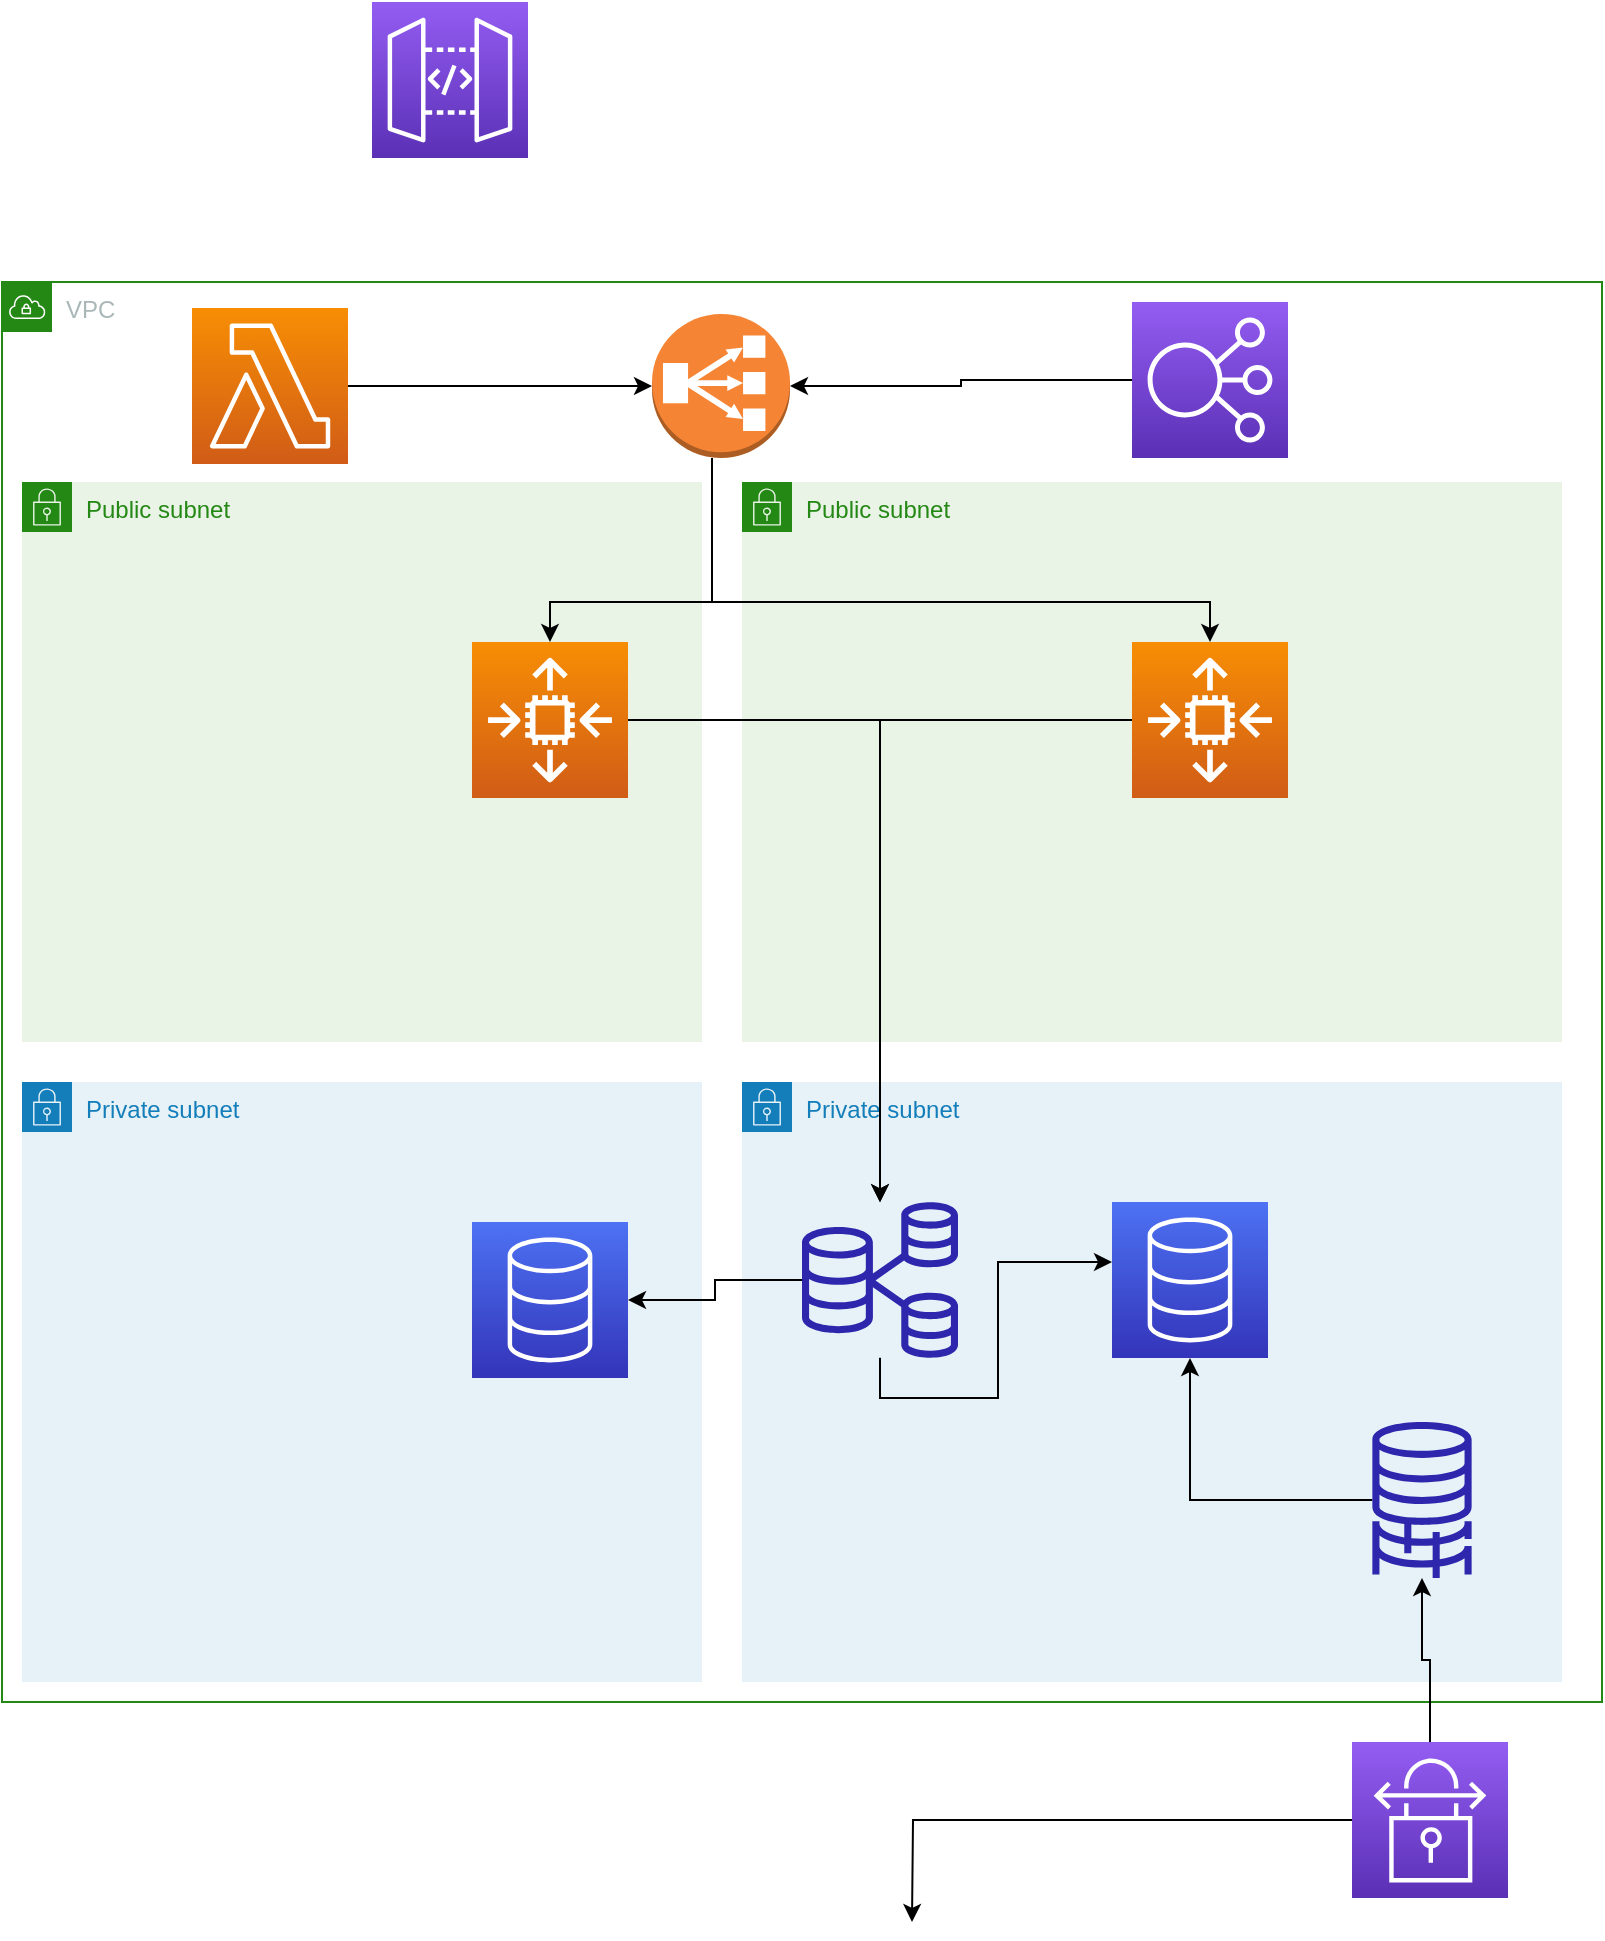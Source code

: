 <mxfile version="20.4.0" type="github">
  <diagram id="mm-pI6zw8X0sC24JoM1l" name="Page-1">
    <mxGraphModel dx="820" dy="754" grid="1" gridSize="10" guides="1" tooltips="1" connect="1" arrows="1" fold="1" page="1" pageScale="1" pageWidth="850" pageHeight="1100" math="0" shadow="0">
      <root>
        <mxCell id="0" />
        <mxCell id="1" parent="0" />
        <mxCell id="IkjoUqAJZvpdG5Uk00sF-1" value="VPC" style="points=[[0,0],[0.25,0],[0.5,0],[0.75,0],[1,0],[1,0.25],[1,0.5],[1,0.75],[1,1],[0.75,1],[0.5,1],[0.25,1],[0,1],[0,0.75],[0,0.5],[0,0.25]];outlineConnect=0;gradientColor=none;html=1;whiteSpace=wrap;fontSize=12;fontStyle=0;container=1;pointerEvents=0;collapsible=0;recursiveResize=0;shape=mxgraph.aws4.group;grIcon=mxgraph.aws4.group_vpc;strokeColor=#248814;fillColor=none;verticalAlign=top;align=left;spacingLeft=30;fontColor=#AAB7B8;dashed=0;" vertex="1" parent="1">
          <mxGeometry x="25" y="220" width="800" height="710" as="geometry" />
        </mxCell>
        <mxCell id="IkjoUqAJZvpdG5Uk00sF-3" value="Public subnet" style="points=[[0,0],[0.25,0],[0.5,0],[0.75,0],[1,0],[1,0.25],[1,0.5],[1,0.75],[1,1],[0.75,1],[0.5,1],[0.25,1],[0,1],[0,0.75],[0,0.5],[0,0.25]];outlineConnect=0;gradientColor=none;html=1;whiteSpace=wrap;fontSize=12;fontStyle=0;container=1;pointerEvents=0;collapsible=0;recursiveResize=0;shape=mxgraph.aws4.group;grIcon=mxgraph.aws4.group_security_group;grStroke=0;strokeColor=#248814;fillColor=#E9F3E6;verticalAlign=top;align=left;spacingLeft=30;fontColor=#248814;dashed=0;" vertex="1" parent="IkjoUqAJZvpdG5Uk00sF-1">
          <mxGeometry x="10" y="100" width="340" height="280" as="geometry" />
        </mxCell>
        <mxCell id="IkjoUqAJZvpdG5Uk00sF-14" value="" style="sketch=0;points=[[0,0,0],[0.25,0,0],[0.5,0,0],[0.75,0,0],[1,0,0],[0,1,0],[0.25,1,0],[0.5,1,0],[0.75,1,0],[1,1,0],[0,0.25,0],[0,0.5,0],[0,0.75,0],[1,0.25,0],[1,0.5,0],[1,0.75,0]];outlineConnect=0;fontColor=#232F3E;gradientColor=#F78E04;gradientDirection=north;fillColor=#D05C17;strokeColor=#ffffff;dashed=0;verticalLabelPosition=bottom;verticalAlign=top;align=center;html=1;fontSize=12;fontStyle=0;aspect=fixed;shape=mxgraph.aws4.resourceIcon;resIcon=mxgraph.aws4.auto_scaling2;" vertex="1" parent="IkjoUqAJZvpdG5Uk00sF-3">
          <mxGeometry x="225" y="80" width="78" height="78" as="geometry" />
        </mxCell>
        <mxCell id="IkjoUqAJZvpdG5Uk00sF-4" value="Public subnet" style="points=[[0,0],[0.25,0],[0.5,0],[0.75,0],[1,0],[1,0.25],[1,0.5],[1,0.75],[1,1],[0.75,1],[0.5,1],[0.25,1],[0,1],[0,0.75],[0,0.5],[0,0.25]];outlineConnect=0;gradientColor=none;html=1;whiteSpace=wrap;fontSize=12;fontStyle=0;container=1;pointerEvents=0;collapsible=0;recursiveResize=0;shape=mxgraph.aws4.group;grIcon=mxgraph.aws4.group_security_group;grStroke=0;strokeColor=#248814;fillColor=#E9F3E6;verticalAlign=top;align=left;spacingLeft=30;fontColor=#248814;dashed=0;" vertex="1" parent="IkjoUqAJZvpdG5Uk00sF-1">
          <mxGeometry x="370" y="100" width="410" height="280" as="geometry" />
        </mxCell>
        <mxCell id="IkjoUqAJZvpdG5Uk00sF-15" value="" style="sketch=0;points=[[0,0,0],[0.25,0,0],[0.5,0,0],[0.75,0,0],[1,0,0],[0,1,0],[0.25,1,0],[0.5,1,0],[0.75,1,0],[1,1,0],[0,0.25,0],[0,0.5,0],[0,0.75,0],[1,0.25,0],[1,0.5,0],[1,0.75,0]];outlineConnect=0;fontColor=#232F3E;gradientColor=#F78E04;gradientDirection=north;fillColor=#D05C17;strokeColor=#ffffff;dashed=0;verticalLabelPosition=bottom;verticalAlign=top;align=center;html=1;fontSize=12;fontStyle=0;aspect=fixed;shape=mxgraph.aws4.resourceIcon;resIcon=mxgraph.aws4.auto_scaling2;" vertex="1" parent="IkjoUqAJZvpdG5Uk00sF-4">
          <mxGeometry x="195" y="80" width="78" height="78" as="geometry" />
        </mxCell>
        <mxCell id="IkjoUqAJZvpdG5Uk00sF-5" value="Private subnet" style="points=[[0,0],[0.25,0],[0.5,0],[0.75,0],[1,0],[1,0.25],[1,0.5],[1,0.75],[1,1],[0.75,1],[0.5,1],[0.25,1],[0,1],[0,0.75],[0,0.5],[0,0.25]];outlineConnect=0;gradientColor=none;html=1;whiteSpace=wrap;fontSize=12;fontStyle=0;container=1;pointerEvents=0;collapsible=0;recursiveResize=0;shape=mxgraph.aws4.group;grIcon=mxgraph.aws4.group_security_group;grStroke=0;strokeColor=#147EBA;fillColor=#E6F2F8;verticalAlign=top;align=left;spacingLeft=30;fontColor=#147EBA;dashed=0;" vertex="1" parent="IkjoUqAJZvpdG5Uk00sF-1">
          <mxGeometry x="10" y="400" width="340" height="300" as="geometry" />
        </mxCell>
        <mxCell id="IkjoUqAJZvpdG5Uk00sF-17" value="" style="sketch=0;points=[[0,0,0],[0.25,0,0],[0.5,0,0],[0.75,0,0],[1,0,0],[0,1,0],[0.25,1,0],[0.5,1,0],[0.75,1,0],[1,1,0],[0,0.25,0],[0,0.5,0],[0,0.75,0],[1,0.25,0],[1,0.5,0],[1,0.75,0]];outlineConnect=0;fontColor=#232F3E;gradientColor=#4D72F3;gradientDirection=north;fillColor=#3334B9;strokeColor=#ffffff;dashed=0;verticalLabelPosition=bottom;verticalAlign=top;align=center;html=1;fontSize=12;fontStyle=0;aspect=fixed;shape=mxgraph.aws4.resourceIcon;resIcon=mxgraph.aws4.database;" vertex="1" parent="IkjoUqAJZvpdG5Uk00sF-5">
          <mxGeometry x="225" y="70" width="78" height="78" as="geometry" />
        </mxCell>
        <mxCell id="IkjoUqAJZvpdG5Uk00sF-33" style="edgeStyle=orthogonalEdgeStyle;rounded=0;orthogonalLoop=1;jettySize=auto;html=1;" edge="1" parent="IkjoUqAJZvpdG5Uk00sF-1" source="IkjoUqAJZvpdG5Uk00sF-6" target="IkjoUqAJZvpdG5Uk00sF-31">
          <mxGeometry relative="1" as="geometry" />
        </mxCell>
        <mxCell id="IkjoUqAJZvpdG5Uk00sF-6" value="" style="sketch=0;points=[[0,0,0],[0.25,0,0],[0.5,0,0],[0.75,0,0],[1,0,0],[0,1,0],[0.25,1,0],[0.5,1,0],[0.75,1,0],[1,1,0],[0,0.25,0],[0,0.5,0],[0,0.75,0],[1,0.25,0],[1,0.5,0],[1,0.75,0]];outlineConnect=0;fontColor=#232F3E;gradientColor=#F78E04;gradientDirection=north;fillColor=#D05C17;strokeColor=#ffffff;dashed=0;verticalLabelPosition=bottom;verticalAlign=top;align=center;html=1;fontSize=12;fontStyle=0;aspect=fixed;shape=mxgraph.aws4.resourceIcon;resIcon=mxgraph.aws4.lambda;" vertex="1" parent="IkjoUqAJZvpdG5Uk00sF-1">
          <mxGeometry x="95" y="13" width="78" height="78" as="geometry" />
        </mxCell>
        <mxCell id="IkjoUqAJZvpdG5Uk00sF-7" value="Private subnet" style="points=[[0,0],[0.25,0],[0.5,0],[0.75,0],[1,0],[1,0.25],[1,0.5],[1,0.75],[1,1],[0.75,1],[0.5,1],[0.25,1],[0,1],[0,0.75],[0,0.5],[0,0.25]];outlineConnect=0;gradientColor=none;html=1;whiteSpace=wrap;fontSize=12;fontStyle=0;container=1;pointerEvents=0;collapsible=0;recursiveResize=0;shape=mxgraph.aws4.group;grIcon=mxgraph.aws4.group_security_group;grStroke=0;strokeColor=#147EBA;fillColor=#E6F2F8;verticalAlign=top;align=left;spacingLeft=30;fontColor=#147EBA;dashed=0;" vertex="1" parent="IkjoUqAJZvpdG5Uk00sF-1">
          <mxGeometry x="370" y="400" width="410" height="300" as="geometry" />
        </mxCell>
        <mxCell id="IkjoUqAJZvpdG5Uk00sF-16" value="" style="sketch=0;points=[[0,0,0],[0.25,0,0],[0.5,0,0],[0.75,0,0],[1,0,0],[0,1,0],[0.25,1,0],[0.5,1,0],[0.75,1,0],[1,1,0],[0,0.25,0],[0,0.5,0],[0,0.75,0],[1,0.25,0],[1,0.5,0],[1,0.75,0]];outlineConnect=0;fontColor=#232F3E;gradientColor=#4D72F3;gradientDirection=north;fillColor=#3334B9;strokeColor=#ffffff;dashed=0;verticalLabelPosition=bottom;verticalAlign=top;align=center;html=1;fontSize=12;fontStyle=0;aspect=fixed;shape=mxgraph.aws4.resourceIcon;resIcon=mxgraph.aws4.database;" vertex="1" parent="IkjoUqAJZvpdG5Uk00sF-7">
          <mxGeometry x="185" y="60" width="78" height="78" as="geometry" />
        </mxCell>
        <mxCell id="IkjoUqAJZvpdG5Uk00sF-19" style="edgeStyle=orthogonalEdgeStyle;rounded=0;orthogonalLoop=1;jettySize=auto;html=1;" edge="1" parent="IkjoUqAJZvpdG5Uk00sF-7" source="IkjoUqAJZvpdG5Uk00sF-18" target="IkjoUqAJZvpdG5Uk00sF-16">
          <mxGeometry relative="1" as="geometry">
            <Array as="points">
              <mxPoint x="69" y="158" />
              <mxPoint x="128" y="158" />
              <mxPoint x="128" y="90" />
            </Array>
          </mxGeometry>
        </mxCell>
        <mxCell id="IkjoUqAJZvpdG5Uk00sF-18" value="" style="sketch=0;outlineConnect=0;fontColor=#232F3E;gradientColor=none;fillColor=#2E27AD;strokeColor=none;dashed=0;verticalLabelPosition=bottom;verticalAlign=top;align=center;html=1;fontSize=12;fontStyle=0;aspect=fixed;pointerEvents=1;shape=mxgraph.aws4.rds_multi_az_db_cluster;" vertex="1" parent="IkjoUqAJZvpdG5Uk00sF-7">
          <mxGeometry x="30" y="60" width="78" height="78" as="geometry" />
        </mxCell>
        <mxCell id="IkjoUqAJZvpdG5Uk00sF-25" style="edgeStyle=orthogonalEdgeStyle;rounded=0;orthogonalLoop=1;jettySize=auto;html=1;" edge="1" parent="IkjoUqAJZvpdG5Uk00sF-7" source="IkjoUqAJZvpdG5Uk00sF-21" target="IkjoUqAJZvpdG5Uk00sF-16">
          <mxGeometry relative="1" as="geometry" />
        </mxCell>
        <mxCell id="IkjoUqAJZvpdG5Uk00sF-21" value="" style="sketch=0;outlineConnect=0;fontColor=#232F3E;gradientColor=none;fillColor=#2E27AD;strokeColor=none;dashed=0;verticalLabelPosition=bottom;verticalAlign=top;align=center;html=1;fontSize=12;fontStyle=0;aspect=fixed;pointerEvents=1;shape=mxgraph.aws4.database_migration_workflow_job;" vertex="1" parent="IkjoUqAJZvpdG5Uk00sF-7">
          <mxGeometry x="315" y="170" width="50" height="78" as="geometry" />
        </mxCell>
        <mxCell id="IkjoUqAJZvpdG5Uk00sF-34" style="edgeStyle=orthogonalEdgeStyle;rounded=0;orthogonalLoop=1;jettySize=auto;html=1;" edge="1" parent="IkjoUqAJZvpdG5Uk00sF-1" source="IkjoUqAJZvpdG5Uk00sF-9" target="IkjoUqAJZvpdG5Uk00sF-31">
          <mxGeometry relative="1" as="geometry" />
        </mxCell>
        <mxCell id="IkjoUqAJZvpdG5Uk00sF-9" value="" style="sketch=0;points=[[0,0,0],[0.25,0,0],[0.5,0,0],[0.75,0,0],[1,0,0],[0,1,0],[0.25,1,0],[0.5,1,0],[0.75,1,0],[1,1,0],[0,0.25,0],[0,0.5,0],[0,0.75,0],[1,0.25,0],[1,0.5,0],[1,0.75,0]];outlineConnect=0;fontColor=#232F3E;gradientColor=#945DF2;gradientDirection=north;fillColor=#5A30B5;strokeColor=#ffffff;dashed=0;verticalLabelPosition=bottom;verticalAlign=top;align=center;html=1;fontSize=12;fontStyle=0;aspect=fixed;shape=mxgraph.aws4.resourceIcon;resIcon=mxgraph.aws4.elastic_load_balancing;" vertex="1" parent="IkjoUqAJZvpdG5Uk00sF-1">
          <mxGeometry x="565" y="10" width="78" height="78" as="geometry" />
        </mxCell>
        <mxCell id="IkjoUqAJZvpdG5Uk00sF-20" style="edgeStyle=orthogonalEdgeStyle;rounded=0;orthogonalLoop=1;jettySize=auto;html=1;" edge="1" parent="IkjoUqAJZvpdG5Uk00sF-1" source="IkjoUqAJZvpdG5Uk00sF-18" target="IkjoUqAJZvpdG5Uk00sF-17">
          <mxGeometry relative="1" as="geometry" />
        </mxCell>
        <mxCell id="IkjoUqAJZvpdG5Uk00sF-23" style="edgeStyle=orthogonalEdgeStyle;rounded=0;orthogonalLoop=1;jettySize=auto;html=1;" edge="1" parent="IkjoUqAJZvpdG5Uk00sF-1" source="IkjoUqAJZvpdG5Uk00sF-14" target="IkjoUqAJZvpdG5Uk00sF-18">
          <mxGeometry relative="1" as="geometry" />
        </mxCell>
        <mxCell id="IkjoUqAJZvpdG5Uk00sF-24" style="edgeStyle=orthogonalEdgeStyle;rounded=0;orthogonalLoop=1;jettySize=auto;html=1;" edge="1" parent="IkjoUqAJZvpdG5Uk00sF-1" source="IkjoUqAJZvpdG5Uk00sF-15" target="IkjoUqAJZvpdG5Uk00sF-18">
          <mxGeometry relative="1" as="geometry" />
        </mxCell>
        <mxCell id="IkjoUqAJZvpdG5Uk00sF-35" style="edgeStyle=orthogonalEdgeStyle;rounded=0;orthogonalLoop=1;jettySize=auto;html=1;" edge="1" parent="IkjoUqAJZvpdG5Uk00sF-1" source="IkjoUqAJZvpdG5Uk00sF-31" target="IkjoUqAJZvpdG5Uk00sF-14">
          <mxGeometry relative="1" as="geometry">
            <Array as="points">
              <mxPoint x="355" y="160" />
              <mxPoint x="274" y="160" />
            </Array>
          </mxGeometry>
        </mxCell>
        <mxCell id="IkjoUqAJZvpdG5Uk00sF-36" style="edgeStyle=orthogonalEdgeStyle;rounded=0;orthogonalLoop=1;jettySize=auto;html=1;" edge="1" parent="IkjoUqAJZvpdG5Uk00sF-1" source="IkjoUqAJZvpdG5Uk00sF-31" target="IkjoUqAJZvpdG5Uk00sF-15">
          <mxGeometry relative="1" as="geometry">
            <Array as="points">
              <mxPoint x="355" y="160" />
              <mxPoint x="604" y="160" />
            </Array>
          </mxGeometry>
        </mxCell>
        <mxCell id="IkjoUqAJZvpdG5Uk00sF-31" value="" style="outlineConnect=0;dashed=0;verticalLabelPosition=bottom;verticalAlign=top;align=center;html=1;shape=mxgraph.aws3.classic_load_balancer;fillColor=#F58534;gradientColor=none;" vertex="1" parent="IkjoUqAJZvpdG5Uk00sF-1">
          <mxGeometry x="325" y="16" width="69" height="72" as="geometry" />
        </mxCell>
        <mxCell id="IkjoUqAJZvpdG5Uk00sF-8" value="" style="sketch=0;points=[[0,0,0],[0.25,0,0],[0.5,0,0],[0.75,0,0],[1,0,0],[0,1,0],[0.25,1,0],[0.5,1,0],[0.75,1,0],[1,1,0],[0,0.25,0],[0,0.5,0],[0,0.75,0],[1,0.25,0],[1,0.5,0],[1,0.75,0]];outlineConnect=0;fontColor=#232F3E;gradientColor=#945DF2;gradientDirection=north;fillColor=#5A30B5;strokeColor=#ffffff;dashed=0;verticalLabelPosition=bottom;verticalAlign=top;align=center;html=1;fontSize=12;fontStyle=0;aspect=fixed;shape=mxgraph.aws4.resourceIcon;resIcon=mxgraph.aws4.api_gateway;" vertex="1" parent="1">
          <mxGeometry x="210" y="80" width="78" height="78" as="geometry" />
        </mxCell>
        <mxCell id="IkjoUqAJZvpdG5Uk00sF-27" style="edgeStyle=orthogonalEdgeStyle;rounded=0;orthogonalLoop=1;jettySize=auto;html=1;" edge="1" parent="1" source="IkjoUqAJZvpdG5Uk00sF-26" target="IkjoUqAJZvpdG5Uk00sF-21">
          <mxGeometry relative="1" as="geometry" />
        </mxCell>
        <mxCell id="IkjoUqAJZvpdG5Uk00sF-28" style="edgeStyle=orthogonalEdgeStyle;rounded=0;orthogonalLoop=1;jettySize=auto;html=1;" edge="1" parent="1" source="IkjoUqAJZvpdG5Uk00sF-26">
          <mxGeometry relative="1" as="geometry">
            <mxPoint x="480" y="1040" as="targetPoint" />
          </mxGeometry>
        </mxCell>
        <mxCell id="IkjoUqAJZvpdG5Uk00sF-26" value="" style="sketch=0;points=[[0,0,0],[0.25,0,0],[0.5,0,0],[0.75,0,0],[1,0,0],[0,1,0],[0.25,1,0],[0.5,1,0],[0.75,1,0],[1,1,0],[0,0.25,0],[0,0.5,0],[0,0.75,0],[1,0.25,0],[1,0.5,0],[1,0.75,0]];outlineConnect=0;fontColor=#232F3E;gradientColor=#945DF2;gradientDirection=north;fillColor=#5A30B5;strokeColor=#ffffff;dashed=0;verticalLabelPosition=bottom;verticalAlign=top;align=center;html=1;fontSize=12;fontStyle=0;aspect=fixed;shape=mxgraph.aws4.resourceIcon;resIcon=mxgraph.aws4.site_to_site_vpn;" vertex="1" parent="1">
          <mxGeometry x="700" y="950" width="78" height="78" as="geometry" />
        </mxCell>
      </root>
    </mxGraphModel>
  </diagram>
</mxfile>
